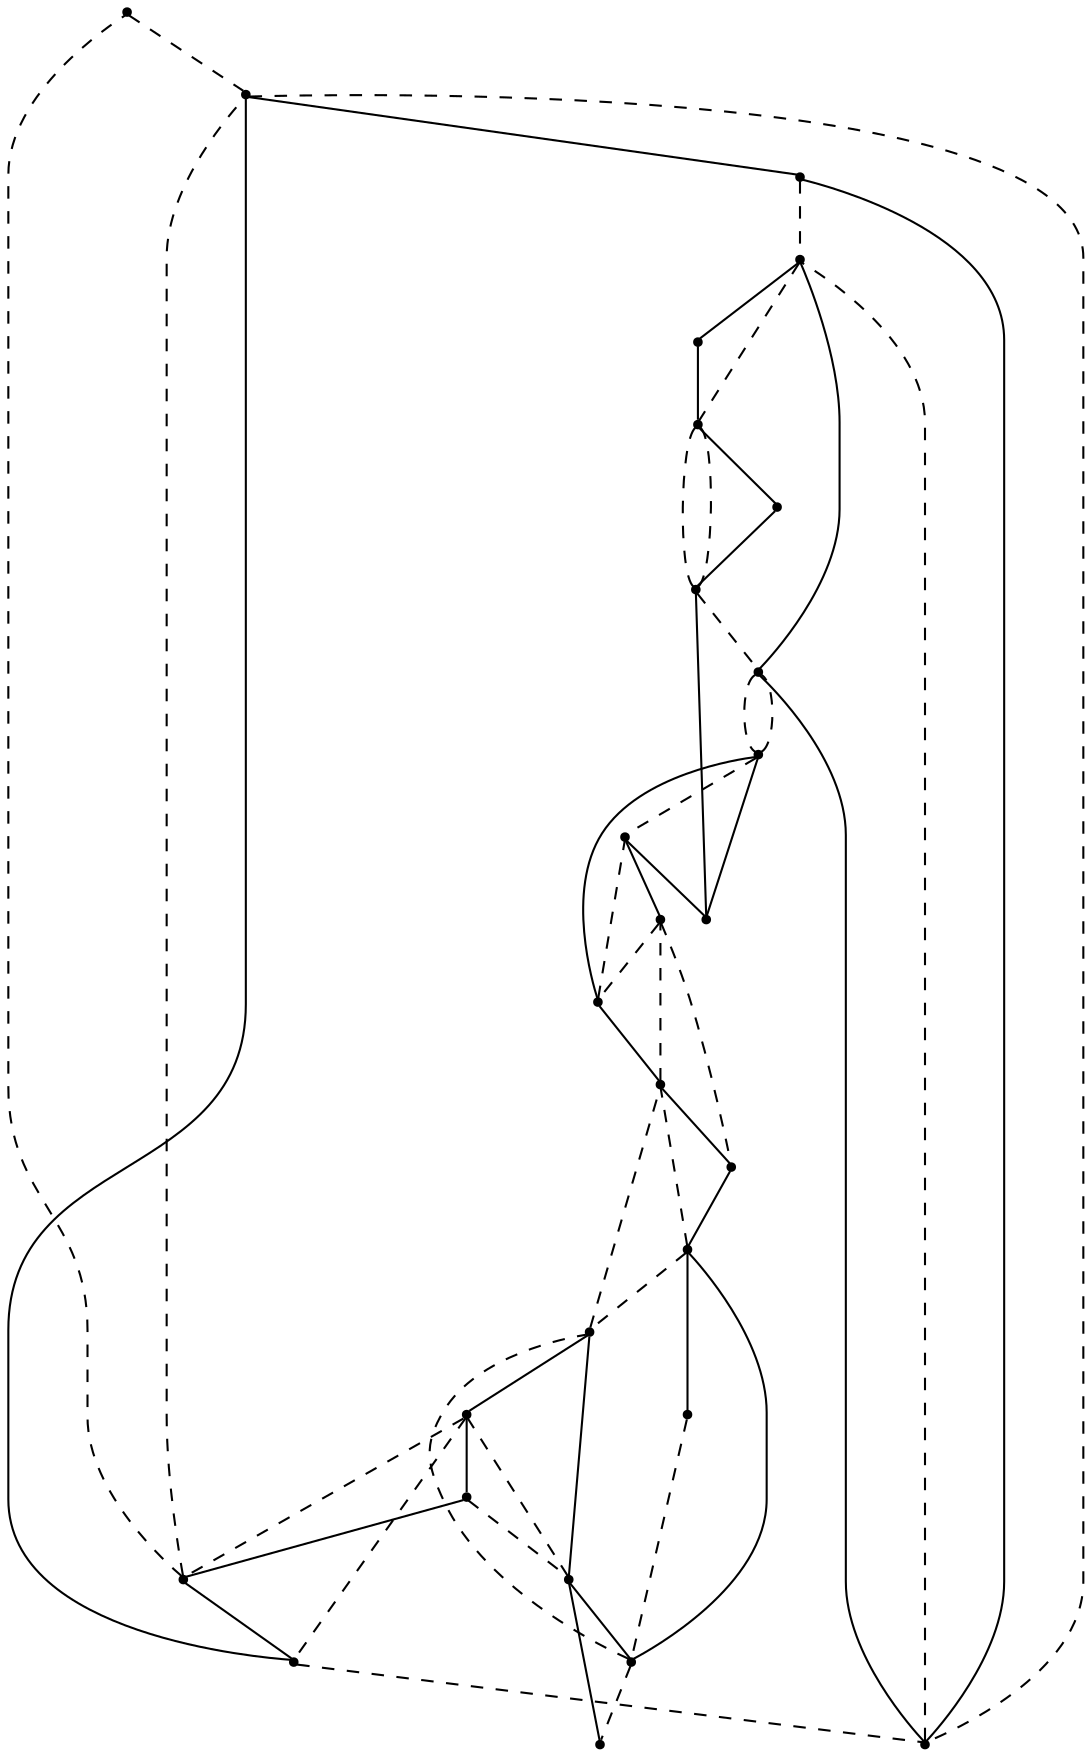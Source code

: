 graph G {
node [
shape=point];
0;
1;
2;
3;
4;
5;
6;
7;
8;
9;
10;
11;
12;
13;
14;
15;
16;
17;
18;
19;
20;
21;
22;
23;
24;
25;
26;
1--12 [style=solid];
12--25 [style=solid];
25--20 [style=solid];
20--21 [style=solid];
21--26 [style=solid];
26--6 [style=solid];
6--2 [style=solid];
2--3 [style=solid];
3--7 [style=solid];
7--15 [style=solid];
15--14 [style=solid];
14--19 [style=solid];
19--13 [style=solid];
13--18 [style=dashed];
18--17 [style=solid];
17--11 [style=dashed];
11--10 [style=solid];
10--16 [style=solid];
16--9 [style=solid];
9--8 [style=solid];
8--4 [style=dashed];
4--22 [style=dashed];
22--23 [style=solid];
23--5 [style=solid];
5--24 [style=solid];
24--1 [style=solid];
1--23 [style=dashed];
23--4 [style=solid];
4--9 [style=solid];
9--5 [style=dashed];
5--10 [style=dashed];
10--17 [style=dashed];
17--16 [style=dashed];
4--5 [style=dashed];
9--10 [style=dashed];
21--2 [style=dashed];
2--7 [style=dashed];
7--14 [style=dashed];
14--6 [style=dashed];
6--13 [style=dashed];
13--11 [style=solid];
11--18 [style=dashed];
18--19 [style=solid];
14--7 [style=dashed];
13--6 [style=dashed];
23--24 [style=dashed];
24--25 [style=dashed];
25--26 [style=dashed];
26--2 [style=dashed];
24--12 [style=dashed];
12--0 [style=dashed];
0--20 [style=dashed];
20--26 [style=dashed];
12--20 [style=dashed];
}
